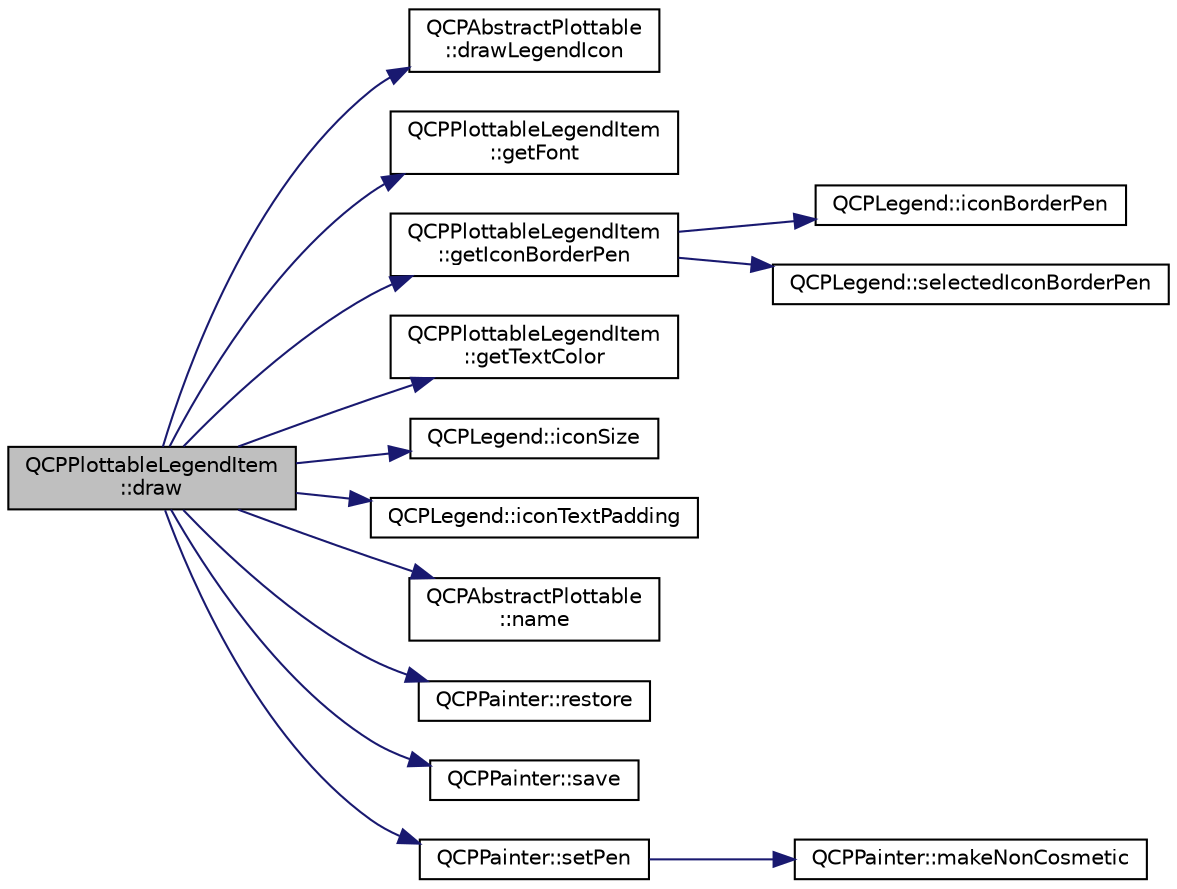 digraph "QCPPlottableLegendItem::draw"
{
 // LATEX_PDF_SIZE
  edge [fontname="Helvetica",fontsize="10",labelfontname="Helvetica",labelfontsize="10"];
  node [fontname="Helvetica",fontsize="10",shape=record];
  rankdir="LR";
  Node1 [label="QCPPlottableLegendItem\l::draw",height=0.2,width=0.4,color="black", fillcolor="grey75", style="filled", fontcolor="black",tooltip=" "];
  Node1 -> Node2 [color="midnightblue",fontsize="10",style="solid",fontname="Helvetica"];
  Node2 [label="QCPAbstractPlottable\l::drawLegendIcon",height=0.2,width=0.4,color="black", fillcolor="white", style="filled",URL="$classQCPAbstractPlottable.html#a9a450783fd9ed539e589999fd390cdf7",tooltip=" "];
  Node1 -> Node3 [color="midnightblue",fontsize="10",style="solid",fontname="Helvetica"];
  Node3 [label="QCPPlottableLegendItem\l::getFont",height=0.2,width=0.4,color="black", fillcolor="white", style="filled",URL="$classQCPPlottableLegendItem.html#a77d980f594046226f9ac075fa07244b3",tooltip=" "];
  Node1 -> Node4 [color="midnightblue",fontsize="10",style="solid",fontname="Helvetica"];
  Node4 [label="QCPPlottableLegendItem\l::getIconBorderPen",height=0.2,width=0.4,color="black", fillcolor="white", style="filled",URL="$classQCPPlottableLegendItem.html#afa81a8bd4434ec249efbbfc2a030a752",tooltip=" "];
  Node4 -> Node5 [color="midnightblue",fontsize="10",style="solid",fontname="Helvetica"];
  Node5 [label="QCPLegend::iconBorderPen",height=0.2,width=0.4,color="black", fillcolor="white", style="filled",URL="$classQCPLegend.html#a5b91d2ea68a4dd20238f660b80cd9945",tooltip=" "];
  Node4 -> Node6 [color="midnightblue",fontsize="10",style="solid",fontname="Helvetica"];
  Node6 [label="QCPLegend::selectedIconBorderPen",height=0.2,width=0.4,color="black", fillcolor="white", style="filled",URL="$classQCPLegend.html#ad8eb320ca3a25928982a65163e8f883b",tooltip=" "];
  Node1 -> Node7 [color="midnightblue",fontsize="10",style="solid",fontname="Helvetica"];
  Node7 [label="QCPPlottableLegendItem\l::getTextColor",height=0.2,width=0.4,color="black", fillcolor="white", style="filled",URL="$classQCPPlottableLegendItem.html#a55daaffee35326765deebf8271efe210",tooltip=" "];
  Node1 -> Node8 [color="midnightblue",fontsize="10",style="solid",fontname="Helvetica"];
  Node8 [label="QCPLegend::iconSize",height=0.2,width=0.4,color="black", fillcolor="white", style="filled",URL="$classQCPLegend.html#ae4f17a186558c82d2ba269f6e7164dda",tooltip=" "];
  Node1 -> Node9 [color="midnightblue",fontsize="10",style="solid",fontname="Helvetica"];
  Node9 [label="QCPLegend::iconTextPadding",height=0.2,width=0.4,color="black", fillcolor="white", style="filled",URL="$classQCPLegend.html#a19668bb7f8fafe20d367cebf96269eaf",tooltip=" "];
  Node1 -> Node10 [color="midnightblue",fontsize="10",style="solid",fontname="Helvetica"];
  Node10 [label="QCPAbstractPlottable\l::name",height=0.2,width=0.4,color="black", fillcolor="white", style="filled",URL="$classQCPAbstractPlottable.html#a52c226eefcb1920240eeabae574d28c0",tooltip=" "];
  Node1 -> Node11 [color="midnightblue",fontsize="10",style="solid",fontname="Helvetica"];
  Node11 [label="QCPPainter::restore",height=0.2,width=0.4,color="black", fillcolor="white", style="filled",URL="$classQCPPainter.html#a64908e6298d5bbd83457dc987cc3a022",tooltip=" "];
  Node1 -> Node12 [color="midnightblue",fontsize="10",style="solid",fontname="Helvetica"];
  Node12 [label="QCPPainter::save",height=0.2,width=0.4,color="black", fillcolor="white", style="filled",URL="$classQCPPainter.html#a8fd6821ee6fecbfa04444c9062912abd",tooltip=" "];
  Node1 -> Node13 [color="midnightblue",fontsize="10",style="solid",fontname="Helvetica"];
  Node13 [label="QCPPainter::setPen",height=0.2,width=0.4,color="black", fillcolor="white", style="filled",URL="$classQCPPainter.html#af9c7a4cd1791403901f8c5b82a150195",tooltip=" "];
  Node13 -> Node14 [color="midnightblue",fontsize="10",style="solid",fontname="Helvetica"];
  Node14 [label="QCPPainter::makeNonCosmetic",height=0.2,width=0.4,color="black", fillcolor="white", style="filled",URL="$classQCPPainter.html#a7e63fbcf47e35c6f2ecd11b8fef7c7d8",tooltip=" "];
}
